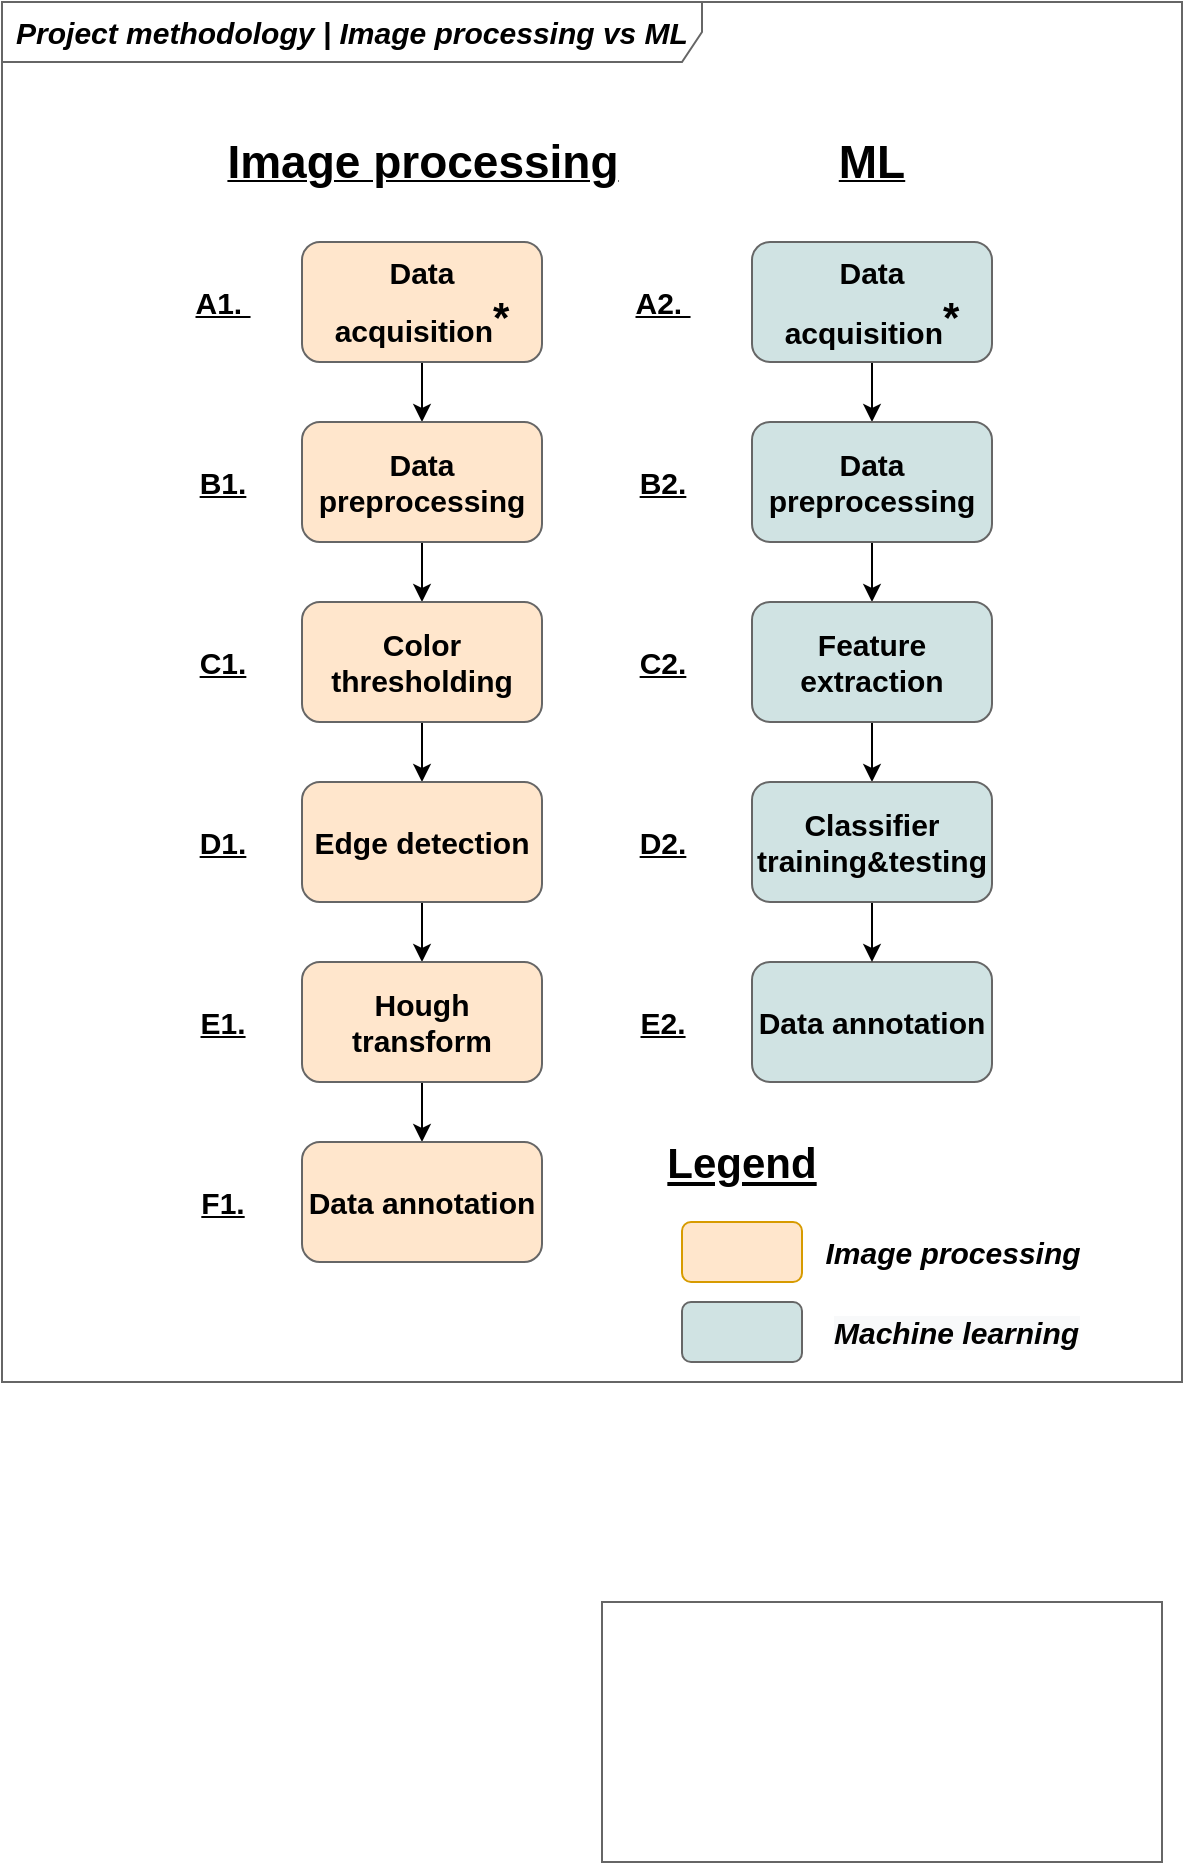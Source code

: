 <mxfile version="14.0.1" type="device"><diagram id="wKv7fJY5_n0l9GBilGiw" name="Page-1"><mxGraphModel dx="657" dy="1246" grid="1" gridSize="10" guides="1" tooltips="1" connect="1" arrows="1" fold="1" page="1" pageScale="1" pageWidth="4681" pageHeight="3300" math="0" shadow="0"><root><mxCell id="0"/><mxCell id="1" parent="0"/><mxCell id="Hnhv1mCVS_55DUUKLpKC-1" value="" style="rounded=0;whiteSpace=wrap;html=1;" parent="1" vertex="1"><mxGeometry x="200" y="110" width="590" height="690" as="geometry"/></mxCell><mxCell id="5vg0BZXnEuU4Wlr1ld-T-44" value="&lt;span style=&quot;background-color: rgb(255 , 255 , 255)&quot;&gt;&lt;i&gt;&lt;b&gt;Project methodology | Image processing vs ML&lt;/b&gt;&lt;/i&gt;&lt;/span&gt;" style="shape=umlFrame;whiteSpace=wrap;html=1;strokeColor=#666666;fontSize=15;width=350;height=30;fillColor=#FFFFFF;" vertex="1" parent="1"><mxGeometry x="200" y="110" width="590" height="690" as="geometry"/></mxCell><mxCell id="Hnhv1mCVS_55DUUKLpKC-4" value="" style="edgeStyle=orthogonalEdgeStyle;rounded=0;orthogonalLoop=1;jettySize=auto;html=1;entryX=0.5;entryY=0;entryDx=0;entryDy=0;" parent="1" source="Hnhv1mCVS_55DUUKLpKC-2" target="5vg0BZXnEuU4Wlr1ld-T-8" edge="1"><mxGeometry relative="1" as="geometry"><mxPoint x="410" y="330" as="targetPoint"/></mxGeometry></mxCell><mxCell id="Hnhv1mCVS_55DUUKLpKC-2" value="&lt;font&gt;&lt;b&gt;&lt;span style=&quot;font-size: 15px&quot;&gt;Data acquisition&lt;/span&gt;&lt;sup&gt;&lt;font style=&quot;font-size: 21px&quot;&gt;*&lt;/font&gt;&lt;/sup&gt;&lt;/b&gt;&lt;/font&gt;" style="rounded=1;whiteSpace=wrap;html=1;fillColor=#ffe6cc;strokeColor=#666666;" parent="1" vertex="1"><mxGeometry x="350" y="230" width="120" height="60" as="geometry"/></mxCell><mxCell id="Hnhv1mCVS_55DUUKLpKC-6" value="" style="edgeStyle=orthogonalEdgeStyle;rounded=0;orthogonalLoop=1;jettySize=auto;html=1;exitX=0.5;exitY=1;exitDx=0;exitDy=0;" parent="1" source="5vg0BZXnEuU4Wlr1ld-T-8" target="Hnhv1mCVS_55DUUKLpKC-5" edge="1"><mxGeometry relative="1" as="geometry"><mxPoint x="410" y="390" as="sourcePoint"/></mxGeometry></mxCell><mxCell id="Hnhv1mCVS_55DUUKLpKC-8" value="" style="edgeStyle=orthogonalEdgeStyle;rounded=0;orthogonalLoop=1;jettySize=auto;html=1;entryX=0.5;entryY=0;entryDx=0;entryDy=0;" parent="1" source="Hnhv1mCVS_55DUUKLpKC-5" target="5vg0BZXnEuU4Wlr1ld-T-12" edge="1"><mxGeometry relative="1" as="geometry"><mxPoint x="410" y="520" as="targetPoint"/></mxGeometry></mxCell><mxCell id="Hnhv1mCVS_55DUUKLpKC-5" value="Color thresholding" style="whiteSpace=wrap;html=1;rounded=1;fontStyle=1;fontSize=15;fillColor=#ffe6cc;strokeColor=#666666;" parent="1" vertex="1"><mxGeometry x="350" y="410" width="120" height="60" as="geometry"/></mxCell><mxCell id="Hnhv1mCVS_55DUUKLpKC-13" value="" style="edgeStyle=orthogonalEdgeStyle;rounded=0;orthogonalLoop=1;jettySize=auto;html=1;entryX=0.5;entryY=0;entryDx=0;entryDy=0;" parent="1" source="Hnhv1mCVS_55DUUKLpKC-14" target="5vg0BZXnEuU4Wlr1ld-T-9" edge="1"><mxGeometry relative="1" as="geometry"><mxPoint x="635" y="330" as="targetPoint"/></mxGeometry></mxCell><mxCell id="Hnhv1mCVS_55DUUKLpKC-14" value="Data acquisition&lt;sup&gt;&lt;font style=&quot;font-size: 21px&quot;&gt;*&lt;/font&gt;&lt;/sup&gt;" style="rounded=1;whiteSpace=wrap;html=1;fontSize=15;fontStyle=1;fillColor=#D0E3E3;strokeColor=#666666;" parent="1" vertex="1"><mxGeometry x="575" y="230" width="120" height="60" as="geometry"/></mxCell><mxCell id="Hnhv1mCVS_55DUUKLpKC-15" value="" style="edgeStyle=orthogonalEdgeStyle;rounded=0;orthogonalLoop=1;jettySize=auto;html=1;exitX=0.5;exitY=1;exitDx=0;exitDy=0;entryX=0.5;entryY=0;entryDx=0;entryDy=0;" parent="1" source="5vg0BZXnEuU4Wlr1ld-T-9" target="5vg0BZXnEuU4Wlr1ld-T-10" edge="1"><mxGeometry relative="1" as="geometry"><mxPoint x="635" y="390" as="sourcePoint"/><mxPoint x="635" y="430" as="targetPoint"/></mxGeometry></mxCell><mxCell id="Hnhv1mCVS_55DUUKLpKC-24" value="Data annotation" style="whiteSpace=wrap;html=1;rounded=1;fontStyle=1;fontSize=15;fillColor=#D0E3E3;strokeColor=#666666;" parent="1" vertex="1"><mxGeometry x="575" y="590" width="120" height="60" as="geometry"/></mxCell><mxCell id="5vg0BZXnEuU4Wlr1ld-T-8" value="Data preprocessing" style="rounded=1;whiteSpace=wrap;html=1;fontSize=15;fontStyle=1;fillColor=#ffe6cc;strokeColor=#666666;" vertex="1" parent="1"><mxGeometry x="350" y="320" width="120" height="60" as="geometry"/></mxCell><mxCell id="5vg0BZXnEuU4Wlr1ld-T-9" value="Data preprocessing" style="rounded=1;whiteSpace=wrap;html=1;fontSize=15;fontStyle=1;fillColor=#D0E3E3;strokeColor=#666666;" vertex="1" parent="1"><mxGeometry x="575" y="320" width="120" height="60" as="geometry"/></mxCell><mxCell id="5vg0BZXnEuU4Wlr1ld-T-19" style="edgeStyle=orthogonalEdgeStyle;rounded=0;orthogonalLoop=1;jettySize=auto;html=1;exitX=0.5;exitY=1;exitDx=0;exitDy=0;entryX=0.5;entryY=0;entryDx=0;entryDy=0;fontSize=15;" edge="1" parent="1" source="5vg0BZXnEuU4Wlr1ld-T-10" target="5vg0BZXnEuU4Wlr1ld-T-11"><mxGeometry relative="1" as="geometry"/></mxCell><mxCell id="5vg0BZXnEuU4Wlr1ld-T-10" value="Feature extraction" style="whiteSpace=wrap;html=1;rounded=1;fontSize=15;fontStyle=1;fillColor=#d0e3e3;strokeColor=#666666;" vertex="1" parent="1"><mxGeometry x="575" y="410" width="120" height="60" as="geometry"/></mxCell><mxCell id="5vg0BZXnEuU4Wlr1ld-T-21" style="edgeStyle=orthogonalEdgeStyle;rounded=0;orthogonalLoop=1;jettySize=auto;html=1;exitX=0.5;exitY=1;exitDx=0;exitDy=0;entryX=0.5;entryY=0;entryDx=0;entryDy=0;fontSize=15;" edge="1" parent="1" source="5vg0BZXnEuU4Wlr1ld-T-11" target="Hnhv1mCVS_55DUUKLpKC-24"><mxGeometry relative="1" as="geometry"/></mxCell><mxCell id="5vg0BZXnEuU4Wlr1ld-T-11" value="Classifier training&amp;amp;testing" style="whiteSpace=wrap;html=1;rounded=1;fontSize=15;fontStyle=1;fillColor=#D0E3E3;strokeColor=#666666;" vertex="1" parent="1"><mxGeometry x="575" y="500" width="120" height="60" as="geometry"/></mxCell><mxCell id="5vg0BZXnEuU4Wlr1ld-T-20" style="edgeStyle=orthogonalEdgeStyle;rounded=0;orthogonalLoop=1;jettySize=auto;html=1;exitX=0.5;exitY=1;exitDx=0;exitDy=0;entryX=0.5;entryY=0;entryDx=0;entryDy=0;fontSize=15;" edge="1" parent="1" source="5vg0BZXnEuU4Wlr1ld-T-12" target="5vg0BZXnEuU4Wlr1ld-T-13"><mxGeometry relative="1" as="geometry"/></mxCell><mxCell id="5vg0BZXnEuU4Wlr1ld-T-12" value="Edge detection" style="whiteSpace=wrap;html=1;rounded=1;fontSize=15;fontStyle=1;fillColor=#ffe6cc;strokeColor=#666666;" vertex="1" parent="1"><mxGeometry x="350" y="500" width="120" height="60" as="geometry"/></mxCell><mxCell id="5vg0BZXnEuU4Wlr1ld-T-22" style="edgeStyle=orthogonalEdgeStyle;rounded=0;orthogonalLoop=1;jettySize=auto;html=1;exitX=0.5;exitY=1;exitDx=0;exitDy=0;entryX=0.5;entryY=0;entryDx=0;entryDy=0;fontSize=15;" edge="1" parent="1" source="5vg0BZXnEuU4Wlr1ld-T-13" target="5vg0BZXnEuU4Wlr1ld-T-14"><mxGeometry relative="1" as="geometry"/></mxCell><mxCell id="5vg0BZXnEuU4Wlr1ld-T-13" value="Hough transform" style="whiteSpace=wrap;html=1;rounded=1;fontSize=15;fontStyle=1;fillColor=#ffe6cc;strokeColor=#666666;" vertex="1" parent="1"><mxGeometry x="350" y="590" width="120" height="60" as="geometry"/></mxCell><mxCell id="5vg0BZXnEuU4Wlr1ld-T-14" value="Data annotation" style="whiteSpace=wrap;html=1;rounded=1;fontSize=15;fontStyle=1;fillColor=#ffe6cc;strokeColor=#666666;" vertex="1" parent="1"><mxGeometry x="350" y="680" width="120" height="60" as="geometry"/></mxCell><mxCell id="5vg0BZXnEuU4Wlr1ld-T-15" value="&lt;b&gt;&lt;font style=&quot;font-size: 23px&quot;&gt;Image processing&lt;/font&gt;&lt;/b&gt;" style="text;html=1;strokeColor=none;fillColor=none;align=center;verticalAlign=middle;whiteSpace=wrap;rounded=0;fontSize=15;fontStyle=4" vertex="1" parent="1"><mxGeometry x="307.5" y="180" width="205" height="20" as="geometry"/></mxCell><mxCell id="5vg0BZXnEuU4Wlr1ld-T-17" value="&lt;b&gt;&lt;font style=&quot;font-size: 23px&quot;&gt;ML&lt;/font&gt;&lt;/b&gt;" style="text;html=1;strokeColor=none;fillColor=none;align=center;verticalAlign=middle;whiteSpace=wrap;rounded=0;fontSize=15;fontStyle=4" vertex="1" parent="1"><mxGeometry x="550" y="180" width="170" height="20" as="geometry"/></mxCell><mxCell id="5vg0BZXnEuU4Wlr1ld-T-25" value="&lt;b&gt;&lt;u&gt;A1.&amp;nbsp;&lt;/u&gt;&lt;/b&gt;" style="text;html=1;align=center;verticalAlign=middle;resizable=0;points=[];autosize=1;fontSize=15;" vertex="1" parent="1"><mxGeometry x="290" y="250" width="40" height="20" as="geometry"/></mxCell><mxCell id="5vg0BZXnEuU4Wlr1ld-T-26" value="&lt;b&gt;&lt;u&gt;B1.&lt;/u&gt;&lt;/b&gt;" style="text;html=1;align=center;verticalAlign=middle;resizable=0;points=[];autosize=1;fontSize=15;" vertex="1" parent="1"><mxGeometry x="290" y="340" width="40" height="20" as="geometry"/></mxCell><mxCell id="5vg0BZXnEuU4Wlr1ld-T-27" value="&lt;b&gt;&lt;u&gt;C1.&lt;/u&gt;&lt;/b&gt;" style="text;html=1;align=center;verticalAlign=middle;resizable=0;points=[];autosize=1;fontSize=15;" vertex="1" parent="1"><mxGeometry x="290" y="430" width="40" height="20" as="geometry"/></mxCell><mxCell id="5vg0BZXnEuU4Wlr1ld-T-28" value="&lt;b&gt;&lt;u&gt;D1.&lt;/u&gt;&lt;/b&gt;" style="text;html=1;align=center;verticalAlign=middle;resizable=0;points=[];autosize=1;fontSize=15;" vertex="1" parent="1"><mxGeometry x="290" y="520" width="40" height="20" as="geometry"/></mxCell><mxCell id="5vg0BZXnEuU4Wlr1ld-T-29" value="&lt;b&gt;&lt;u&gt;E1.&lt;/u&gt;&lt;/b&gt;" style="text;html=1;align=center;verticalAlign=middle;resizable=0;points=[];autosize=1;fontSize=15;" vertex="1" parent="1"><mxGeometry x="290" y="610" width="40" height="20" as="geometry"/></mxCell><mxCell id="5vg0BZXnEuU4Wlr1ld-T-30" value="&lt;b&gt;&lt;u&gt;F1.&lt;/u&gt;&lt;/b&gt;" style="text;html=1;align=center;verticalAlign=middle;resizable=0;points=[];autosize=1;fontSize=15;" vertex="1" parent="1"><mxGeometry x="290" y="700" width="40" height="20" as="geometry"/></mxCell><mxCell id="5vg0BZXnEuU4Wlr1ld-T-33" value="&lt;b&gt;&lt;u&gt;A2.&amp;nbsp;&lt;/u&gt;&lt;/b&gt;" style="text;html=1;align=center;verticalAlign=middle;resizable=0;points=[];autosize=1;fontSize=15;" vertex="1" parent="1"><mxGeometry x="510" y="250" width="40" height="20" as="geometry"/></mxCell><mxCell id="5vg0BZXnEuU4Wlr1ld-T-34" value="&lt;b&gt;&lt;u&gt;B2.&lt;/u&gt;&lt;/b&gt;" style="text;html=1;align=center;verticalAlign=middle;resizable=0;points=[];autosize=1;fontSize=15;" vertex="1" parent="1"><mxGeometry x="510" y="340" width="40" height="20" as="geometry"/></mxCell><mxCell id="5vg0BZXnEuU4Wlr1ld-T-35" value="&lt;b&gt;&lt;u&gt;C2.&lt;/u&gt;&lt;/b&gt;" style="text;html=1;align=center;verticalAlign=middle;resizable=0;points=[];autosize=1;fontSize=15;" vertex="1" parent="1"><mxGeometry x="510" y="430" width="40" height="20" as="geometry"/></mxCell><mxCell id="5vg0BZXnEuU4Wlr1ld-T-36" value="&lt;b&gt;&lt;u&gt;D2.&lt;/u&gt;&lt;/b&gt;" style="text;html=1;align=center;verticalAlign=middle;resizable=0;points=[];autosize=1;fontSize=15;" vertex="1" parent="1"><mxGeometry x="510" y="520" width="40" height="20" as="geometry"/></mxCell><mxCell id="5vg0BZXnEuU4Wlr1ld-T-37" value="&lt;b&gt;&lt;u&gt;E2.&lt;/u&gt;&lt;/b&gt;" style="text;html=1;align=center;verticalAlign=middle;resizable=0;points=[];autosize=1;fontSize=15;" vertex="1" parent="1"><mxGeometry x="510" y="610" width="40" height="20" as="geometry"/></mxCell><mxCell id="5vg0BZXnEuU4Wlr1ld-T-46" value="" style="rounded=0;whiteSpace=wrap;html=1;strokeColor=#666666;fillColor=#FFFFFF;fontSize=15;" vertex="1" parent="1"><mxGeometry x="500" y="910" width="280" height="130" as="geometry"/></mxCell><mxCell id="5vg0BZXnEuU4Wlr1ld-T-45" value="&lt;font style=&quot;font-size: 21px&quot;&gt;&lt;u&gt;&lt;b&gt;Legend&lt;/b&gt;&lt;/u&gt;&lt;/font&gt;" style="text;html=1;strokeColor=none;fillColor=none;align=center;verticalAlign=middle;whiteSpace=wrap;rounded=0;fontSize=15;" vertex="1" parent="1"><mxGeometry x="550" y="680" width="40" height="20" as="geometry"/></mxCell><mxCell id="5vg0BZXnEuU4Wlr1ld-T-47" value="" style="rounded=1;whiteSpace=wrap;html=1;strokeColor=#d79b00;fillColor=#ffe6cc;fontSize=15;" vertex="1" parent="1"><mxGeometry x="540" y="720" width="60" height="30" as="geometry"/></mxCell><mxCell id="5vg0BZXnEuU4Wlr1ld-T-48" value="" style="whiteSpace=wrap;html=1;rounded=1;fontStyle=1;fontSize=15;fillColor=#D0E3E3;strokeColor=#666666;" vertex="1" parent="1"><mxGeometry x="540" y="760" width="60" height="30" as="geometry"/></mxCell><mxCell id="5vg0BZXnEuU4Wlr1ld-T-54" value="&lt;i&gt;&lt;b&gt;Image processing&lt;/b&gt;&lt;/i&gt;" style="text;html=1;align=center;verticalAlign=middle;resizable=0;points=[];autosize=1;fontSize=15;" vertex="1" parent="1"><mxGeometry x="605" y="725" width="140" height="20" as="geometry"/></mxCell><mxCell id="5vg0BZXnEuU4Wlr1ld-T-55" value="&lt;span style=&quot;color: rgb(0 , 0 , 0) ; font-family: &amp;#34;helvetica&amp;#34; ; font-size: 15px ; letter-spacing: normal ; text-align: center ; text-indent: 0px ; text-transform: none ; word-spacing: 0px ; background-color: rgb(248 , 249 , 250) ; display: inline ; float: none&quot;&gt;&lt;b&gt;&lt;i&gt;Machine learning&lt;br&gt;&lt;/i&gt;&lt;/b&gt;&lt;br&gt;&lt;/span&gt;" style="text;whiteSpace=wrap;html=1;fontSize=15;" vertex="1" parent="1"><mxGeometry x="614" y="760" width="150" height="30" as="geometry"/></mxCell></root></mxGraphModel></diagram></mxfile>